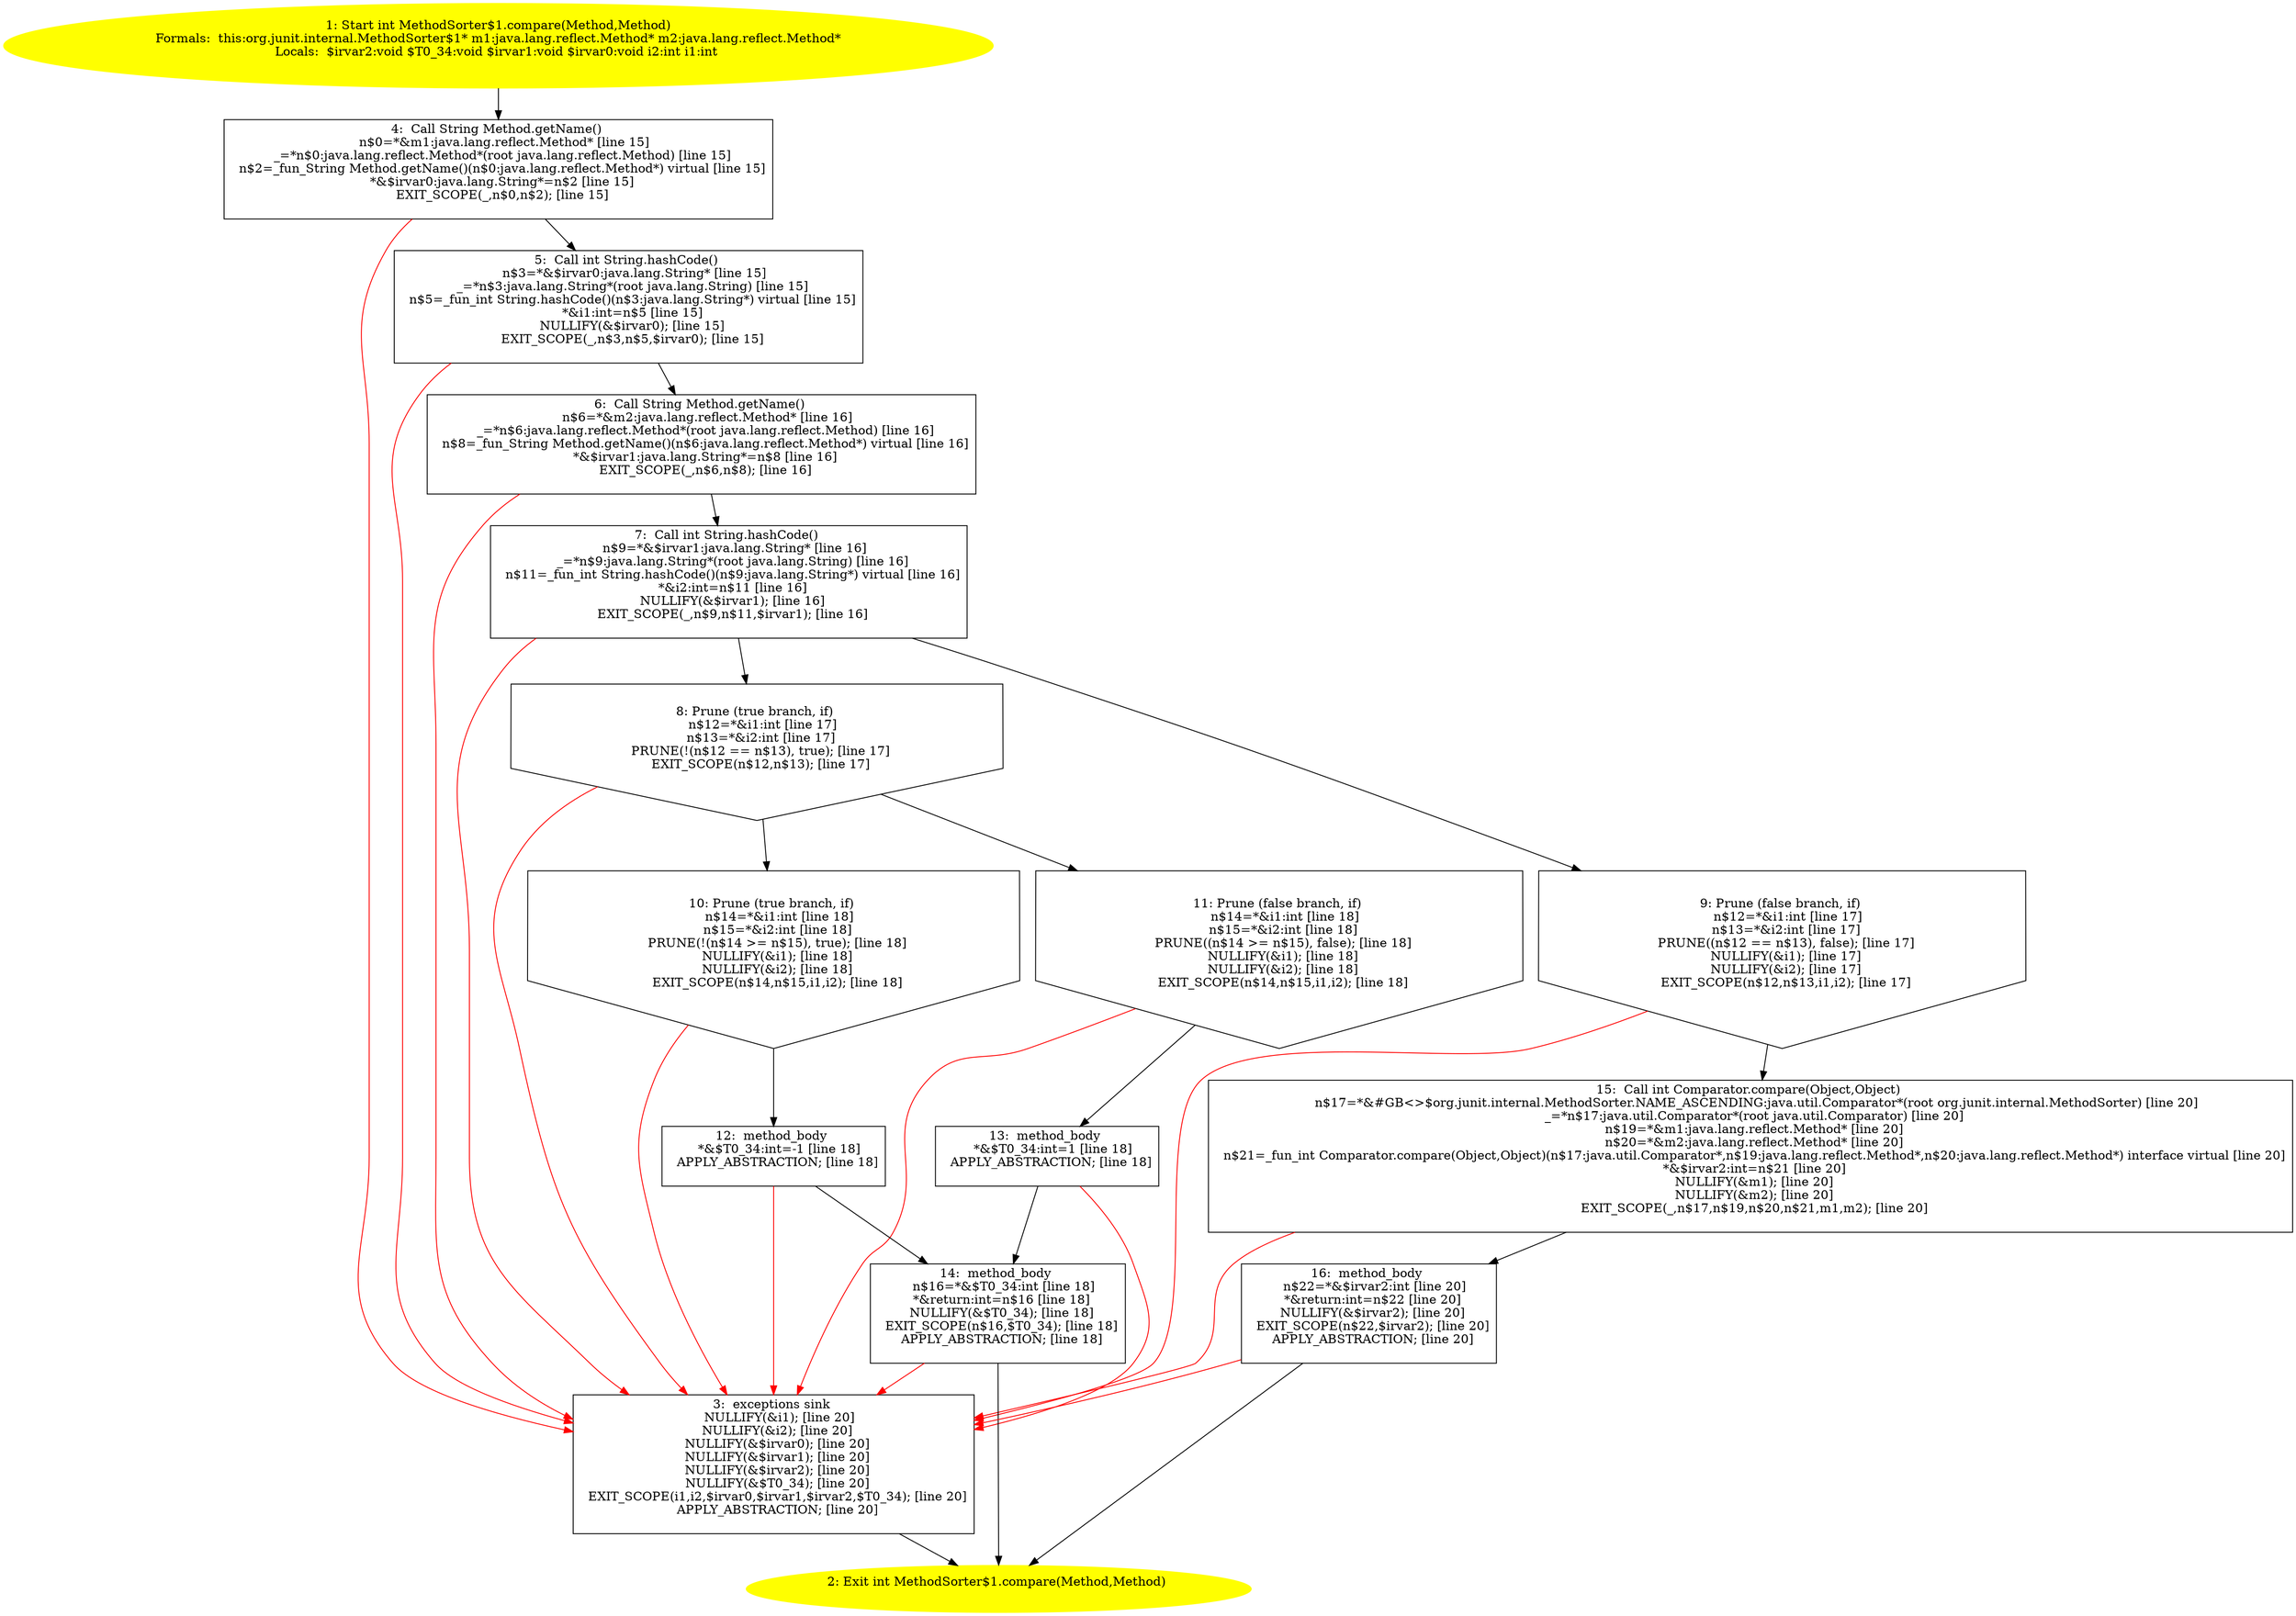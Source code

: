 /* @generated */
digraph cfg {
"org.junit.internal.MethodSorter$1.compare(java.lang.reflect.Method,java.lang.reflect.Method):int.ce228960aadcd57d454e6f4d0961e3be_1" [label="1: Start int MethodSorter$1.compare(Method,Method)\nFormals:  this:org.junit.internal.MethodSorter$1* m1:java.lang.reflect.Method* m2:java.lang.reflect.Method*\nLocals:  $irvar2:void $T0_34:void $irvar1:void $irvar0:void i2:int i1:int \n  " color=yellow style=filled]
	

	 "org.junit.internal.MethodSorter$1.compare(java.lang.reflect.Method,java.lang.reflect.Method):int.ce228960aadcd57d454e6f4d0961e3be_1" -> "org.junit.internal.MethodSorter$1.compare(java.lang.reflect.Method,java.lang.reflect.Method):int.ce228960aadcd57d454e6f4d0961e3be_4" ;
"org.junit.internal.MethodSorter$1.compare(java.lang.reflect.Method,java.lang.reflect.Method):int.ce228960aadcd57d454e6f4d0961e3be_2" [label="2: Exit int MethodSorter$1.compare(Method,Method) \n  " color=yellow style=filled]
	

"org.junit.internal.MethodSorter$1.compare(java.lang.reflect.Method,java.lang.reflect.Method):int.ce228960aadcd57d454e6f4d0961e3be_3" [label="3:  exceptions sink \n   NULLIFY(&i1); [line 20]\n  NULLIFY(&i2); [line 20]\n  NULLIFY(&$irvar0); [line 20]\n  NULLIFY(&$irvar1); [line 20]\n  NULLIFY(&$irvar2); [line 20]\n  NULLIFY(&$T0_34); [line 20]\n  EXIT_SCOPE(i1,i2,$irvar0,$irvar1,$irvar2,$T0_34); [line 20]\n  APPLY_ABSTRACTION; [line 20]\n " shape="box"]
	

	 "org.junit.internal.MethodSorter$1.compare(java.lang.reflect.Method,java.lang.reflect.Method):int.ce228960aadcd57d454e6f4d0961e3be_3" -> "org.junit.internal.MethodSorter$1.compare(java.lang.reflect.Method,java.lang.reflect.Method):int.ce228960aadcd57d454e6f4d0961e3be_2" ;
"org.junit.internal.MethodSorter$1.compare(java.lang.reflect.Method,java.lang.reflect.Method):int.ce228960aadcd57d454e6f4d0961e3be_4" [label="4:  Call String Method.getName() \n   n$0=*&m1:java.lang.reflect.Method* [line 15]\n  _=*n$0:java.lang.reflect.Method*(root java.lang.reflect.Method) [line 15]\n  n$2=_fun_String Method.getName()(n$0:java.lang.reflect.Method*) virtual [line 15]\n  *&$irvar0:java.lang.String*=n$2 [line 15]\n  EXIT_SCOPE(_,n$0,n$2); [line 15]\n " shape="box"]
	

	 "org.junit.internal.MethodSorter$1.compare(java.lang.reflect.Method,java.lang.reflect.Method):int.ce228960aadcd57d454e6f4d0961e3be_4" -> "org.junit.internal.MethodSorter$1.compare(java.lang.reflect.Method,java.lang.reflect.Method):int.ce228960aadcd57d454e6f4d0961e3be_5" ;
	 "org.junit.internal.MethodSorter$1.compare(java.lang.reflect.Method,java.lang.reflect.Method):int.ce228960aadcd57d454e6f4d0961e3be_4" -> "org.junit.internal.MethodSorter$1.compare(java.lang.reflect.Method,java.lang.reflect.Method):int.ce228960aadcd57d454e6f4d0961e3be_3" [color="red" ];
"org.junit.internal.MethodSorter$1.compare(java.lang.reflect.Method,java.lang.reflect.Method):int.ce228960aadcd57d454e6f4d0961e3be_5" [label="5:  Call int String.hashCode() \n   n$3=*&$irvar0:java.lang.String* [line 15]\n  _=*n$3:java.lang.String*(root java.lang.String) [line 15]\n  n$5=_fun_int String.hashCode()(n$3:java.lang.String*) virtual [line 15]\n  *&i1:int=n$5 [line 15]\n  NULLIFY(&$irvar0); [line 15]\n  EXIT_SCOPE(_,n$3,n$5,$irvar0); [line 15]\n " shape="box"]
	

	 "org.junit.internal.MethodSorter$1.compare(java.lang.reflect.Method,java.lang.reflect.Method):int.ce228960aadcd57d454e6f4d0961e3be_5" -> "org.junit.internal.MethodSorter$1.compare(java.lang.reflect.Method,java.lang.reflect.Method):int.ce228960aadcd57d454e6f4d0961e3be_6" ;
	 "org.junit.internal.MethodSorter$1.compare(java.lang.reflect.Method,java.lang.reflect.Method):int.ce228960aadcd57d454e6f4d0961e3be_5" -> "org.junit.internal.MethodSorter$1.compare(java.lang.reflect.Method,java.lang.reflect.Method):int.ce228960aadcd57d454e6f4d0961e3be_3" [color="red" ];
"org.junit.internal.MethodSorter$1.compare(java.lang.reflect.Method,java.lang.reflect.Method):int.ce228960aadcd57d454e6f4d0961e3be_6" [label="6:  Call String Method.getName() \n   n$6=*&m2:java.lang.reflect.Method* [line 16]\n  _=*n$6:java.lang.reflect.Method*(root java.lang.reflect.Method) [line 16]\n  n$8=_fun_String Method.getName()(n$6:java.lang.reflect.Method*) virtual [line 16]\n  *&$irvar1:java.lang.String*=n$8 [line 16]\n  EXIT_SCOPE(_,n$6,n$8); [line 16]\n " shape="box"]
	

	 "org.junit.internal.MethodSorter$1.compare(java.lang.reflect.Method,java.lang.reflect.Method):int.ce228960aadcd57d454e6f4d0961e3be_6" -> "org.junit.internal.MethodSorter$1.compare(java.lang.reflect.Method,java.lang.reflect.Method):int.ce228960aadcd57d454e6f4d0961e3be_7" ;
	 "org.junit.internal.MethodSorter$1.compare(java.lang.reflect.Method,java.lang.reflect.Method):int.ce228960aadcd57d454e6f4d0961e3be_6" -> "org.junit.internal.MethodSorter$1.compare(java.lang.reflect.Method,java.lang.reflect.Method):int.ce228960aadcd57d454e6f4d0961e3be_3" [color="red" ];
"org.junit.internal.MethodSorter$1.compare(java.lang.reflect.Method,java.lang.reflect.Method):int.ce228960aadcd57d454e6f4d0961e3be_7" [label="7:  Call int String.hashCode() \n   n$9=*&$irvar1:java.lang.String* [line 16]\n  _=*n$9:java.lang.String*(root java.lang.String) [line 16]\n  n$11=_fun_int String.hashCode()(n$9:java.lang.String*) virtual [line 16]\n  *&i2:int=n$11 [line 16]\n  NULLIFY(&$irvar1); [line 16]\n  EXIT_SCOPE(_,n$9,n$11,$irvar1); [line 16]\n " shape="box"]
	

	 "org.junit.internal.MethodSorter$1.compare(java.lang.reflect.Method,java.lang.reflect.Method):int.ce228960aadcd57d454e6f4d0961e3be_7" -> "org.junit.internal.MethodSorter$1.compare(java.lang.reflect.Method,java.lang.reflect.Method):int.ce228960aadcd57d454e6f4d0961e3be_8" ;
	 "org.junit.internal.MethodSorter$1.compare(java.lang.reflect.Method,java.lang.reflect.Method):int.ce228960aadcd57d454e6f4d0961e3be_7" -> "org.junit.internal.MethodSorter$1.compare(java.lang.reflect.Method,java.lang.reflect.Method):int.ce228960aadcd57d454e6f4d0961e3be_9" ;
	 "org.junit.internal.MethodSorter$1.compare(java.lang.reflect.Method,java.lang.reflect.Method):int.ce228960aadcd57d454e6f4d0961e3be_7" -> "org.junit.internal.MethodSorter$1.compare(java.lang.reflect.Method,java.lang.reflect.Method):int.ce228960aadcd57d454e6f4d0961e3be_3" [color="red" ];
"org.junit.internal.MethodSorter$1.compare(java.lang.reflect.Method,java.lang.reflect.Method):int.ce228960aadcd57d454e6f4d0961e3be_8" [label="8: Prune (true branch, if) \n   n$12=*&i1:int [line 17]\n  n$13=*&i2:int [line 17]\n  PRUNE(!(n$12 == n$13), true); [line 17]\n  EXIT_SCOPE(n$12,n$13); [line 17]\n " shape="invhouse"]
	

	 "org.junit.internal.MethodSorter$1.compare(java.lang.reflect.Method,java.lang.reflect.Method):int.ce228960aadcd57d454e6f4d0961e3be_8" -> "org.junit.internal.MethodSorter$1.compare(java.lang.reflect.Method,java.lang.reflect.Method):int.ce228960aadcd57d454e6f4d0961e3be_10" ;
	 "org.junit.internal.MethodSorter$1.compare(java.lang.reflect.Method,java.lang.reflect.Method):int.ce228960aadcd57d454e6f4d0961e3be_8" -> "org.junit.internal.MethodSorter$1.compare(java.lang.reflect.Method,java.lang.reflect.Method):int.ce228960aadcd57d454e6f4d0961e3be_11" ;
	 "org.junit.internal.MethodSorter$1.compare(java.lang.reflect.Method,java.lang.reflect.Method):int.ce228960aadcd57d454e6f4d0961e3be_8" -> "org.junit.internal.MethodSorter$1.compare(java.lang.reflect.Method,java.lang.reflect.Method):int.ce228960aadcd57d454e6f4d0961e3be_3" [color="red" ];
"org.junit.internal.MethodSorter$1.compare(java.lang.reflect.Method,java.lang.reflect.Method):int.ce228960aadcd57d454e6f4d0961e3be_9" [label="9: Prune (false branch, if) \n   n$12=*&i1:int [line 17]\n  n$13=*&i2:int [line 17]\n  PRUNE((n$12 == n$13), false); [line 17]\n  NULLIFY(&i1); [line 17]\n  NULLIFY(&i2); [line 17]\n  EXIT_SCOPE(n$12,n$13,i1,i2); [line 17]\n " shape="invhouse"]
	

	 "org.junit.internal.MethodSorter$1.compare(java.lang.reflect.Method,java.lang.reflect.Method):int.ce228960aadcd57d454e6f4d0961e3be_9" -> "org.junit.internal.MethodSorter$1.compare(java.lang.reflect.Method,java.lang.reflect.Method):int.ce228960aadcd57d454e6f4d0961e3be_15" ;
	 "org.junit.internal.MethodSorter$1.compare(java.lang.reflect.Method,java.lang.reflect.Method):int.ce228960aadcd57d454e6f4d0961e3be_9" -> "org.junit.internal.MethodSorter$1.compare(java.lang.reflect.Method,java.lang.reflect.Method):int.ce228960aadcd57d454e6f4d0961e3be_3" [color="red" ];
"org.junit.internal.MethodSorter$1.compare(java.lang.reflect.Method,java.lang.reflect.Method):int.ce228960aadcd57d454e6f4d0961e3be_10" [label="10: Prune (true branch, if) \n   n$14=*&i1:int [line 18]\n  n$15=*&i2:int [line 18]\n  PRUNE(!(n$14 >= n$15), true); [line 18]\n  NULLIFY(&i1); [line 18]\n  NULLIFY(&i2); [line 18]\n  EXIT_SCOPE(n$14,n$15,i1,i2); [line 18]\n " shape="invhouse"]
	

	 "org.junit.internal.MethodSorter$1.compare(java.lang.reflect.Method,java.lang.reflect.Method):int.ce228960aadcd57d454e6f4d0961e3be_10" -> "org.junit.internal.MethodSorter$1.compare(java.lang.reflect.Method,java.lang.reflect.Method):int.ce228960aadcd57d454e6f4d0961e3be_12" ;
	 "org.junit.internal.MethodSorter$1.compare(java.lang.reflect.Method,java.lang.reflect.Method):int.ce228960aadcd57d454e6f4d0961e3be_10" -> "org.junit.internal.MethodSorter$1.compare(java.lang.reflect.Method,java.lang.reflect.Method):int.ce228960aadcd57d454e6f4d0961e3be_3" [color="red" ];
"org.junit.internal.MethodSorter$1.compare(java.lang.reflect.Method,java.lang.reflect.Method):int.ce228960aadcd57d454e6f4d0961e3be_11" [label="11: Prune (false branch, if) \n   n$14=*&i1:int [line 18]\n  n$15=*&i2:int [line 18]\n  PRUNE((n$14 >= n$15), false); [line 18]\n  NULLIFY(&i1); [line 18]\n  NULLIFY(&i2); [line 18]\n  EXIT_SCOPE(n$14,n$15,i1,i2); [line 18]\n " shape="invhouse"]
	

	 "org.junit.internal.MethodSorter$1.compare(java.lang.reflect.Method,java.lang.reflect.Method):int.ce228960aadcd57d454e6f4d0961e3be_11" -> "org.junit.internal.MethodSorter$1.compare(java.lang.reflect.Method,java.lang.reflect.Method):int.ce228960aadcd57d454e6f4d0961e3be_13" ;
	 "org.junit.internal.MethodSorter$1.compare(java.lang.reflect.Method,java.lang.reflect.Method):int.ce228960aadcd57d454e6f4d0961e3be_11" -> "org.junit.internal.MethodSorter$1.compare(java.lang.reflect.Method,java.lang.reflect.Method):int.ce228960aadcd57d454e6f4d0961e3be_3" [color="red" ];
"org.junit.internal.MethodSorter$1.compare(java.lang.reflect.Method,java.lang.reflect.Method):int.ce228960aadcd57d454e6f4d0961e3be_12" [label="12:  method_body \n   *&$T0_34:int=-1 [line 18]\n  APPLY_ABSTRACTION; [line 18]\n " shape="box"]
	

	 "org.junit.internal.MethodSorter$1.compare(java.lang.reflect.Method,java.lang.reflect.Method):int.ce228960aadcd57d454e6f4d0961e3be_12" -> "org.junit.internal.MethodSorter$1.compare(java.lang.reflect.Method,java.lang.reflect.Method):int.ce228960aadcd57d454e6f4d0961e3be_14" ;
	 "org.junit.internal.MethodSorter$1.compare(java.lang.reflect.Method,java.lang.reflect.Method):int.ce228960aadcd57d454e6f4d0961e3be_12" -> "org.junit.internal.MethodSorter$1.compare(java.lang.reflect.Method,java.lang.reflect.Method):int.ce228960aadcd57d454e6f4d0961e3be_3" [color="red" ];
"org.junit.internal.MethodSorter$1.compare(java.lang.reflect.Method,java.lang.reflect.Method):int.ce228960aadcd57d454e6f4d0961e3be_13" [label="13:  method_body \n   *&$T0_34:int=1 [line 18]\n  APPLY_ABSTRACTION; [line 18]\n " shape="box"]
	

	 "org.junit.internal.MethodSorter$1.compare(java.lang.reflect.Method,java.lang.reflect.Method):int.ce228960aadcd57d454e6f4d0961e3be_13" -> "org.junit.internal.MethodSorter$1.compare(java.lang.reflect.Method,java.lang.reflect.Method):int.ce228960aadcd57d454e6f4d0961e3be_14" ;
	 "org.junit.internal.MethodSorter$1.compare(java.lang.reflect.Method,java.lang.reflect.Method):int.ce228960aadcd57d454e6f4d0961e3be_13" -> "org.junit.internal.MethodSorter$1.compare(java.lang.reflect.Method,java.lang.reflect.Method):int.ce228960aadcd57d454e6f4d0961e3be_3" [color="red" ];
"org.junit.internal.MethodSorter$1.compare(java.lang.reflect.Method,java.lang.reflect.Method):int.ce228960aadcd57d454e6f4d0961e3be_14" [label="14:  method_body \n   n$16=*&$T0_34:int [line 18]\n  *&return:int=n$16 [line 18]\n  NULLIFY(&$T0_34); [line 18]\n  EXIT_SCOPE(n$16,$T0_34); [line 18]\n  APPLY_ABSTRACTION; [line 18]\n " shape="box"]
	

	 "org.junit.internal.MethodSorter$1.compare(java.lang.reflect.Method,java.lang.reflect.Method):int.ce228960aadcd57d454e6f4d0961e3be_14" -> "org.junit.internal.MethodSorter$1.compare(java.lang.reflect.Method,java.lang.reflect.Method):int.ce228960aadcd57d454e6f4d0961e3be_2" ;
	 "org.junit.internal.MethodSorter$1.compare(java.lang.reflect.Method,java.lang.reflect.Method):int.ce228960aadcd57d454e6f4d0961e3be_14" -> "org.junit.internal.MethodSorter$1.compare(java.lang.reflect.Method,java.lang.reflect.Method):int.ce228960aadcd57d454e6f4d0961e3be_3" [color="red" ];
"org.junit.internal.MethodSorter$1.compare(java.lang.reflect.Method,java.lang.reflect.Method):int.ce228960aadcd57d454e6f4d0961e3be_15" [label="15:  Call int Comparator.compare(Object,Object) \n   n$17=*&#GB<>$org.junit.internal.MethodSorter.NAME_ASCENDING:java.util.Comparator*(root org.junit.internal.MethodSorter) [line 20]\n  _=*n$17:java.util.Comparator*(root java.util.Comparator) [line 20]\n  n$19=*&m1:java.lang.reflect.Method* [line 20]\n  n$20=*&m2:java.lang.reflect.Method* [line 20]\n  n$21=_fun_int Comparator.compare(Object,Object)(n$17:java.util.Comparator*,n$19:java.lang.reflect.Method*,n$20:java.lang.reflect.Method*) interface virtual [line 20]\n  *&$irvar2:int=n$21 [line 20]\n  NULLIFY(&m1); [line 20]\n  NULLIFY(&m2); [line 20]\n  EXIT_SCOPE(_,n$17,n$19,n$20,n$21,m1,m2); [line 20]\n " shape="box"]
	

	 "org.junit.internal.MethodSorter$1.compare(java.lang.reflect.Method,java.lang.reflect.Method):int.ce228960aadcd57d454e6f4d0961e3be_15" -> "org.junit.internal.MethodSorter$1.compare(java.lang.reflect.Method,java.lang.reflect.Method):int.ce228960aadcd57d454e6f4d0961e3be_16" ;
	 "org.junit.internal.MethodSorter$1.compare(java.lang.reflect.Method,java.lang.reflect.Method):int.ce228960aadcd57d454e6f4d0961e3be_15" -> "org.junit.internal.MethodSorter$1.compare(java.lang.reflect.Method,java.lang.reflect.Method):int.ce228960aadcd57d454e6f4d0961e3be_3" [color="red" ];
"org.junit.internal.MethodSorter$1.compare(java.lang.reflect.Method,java.lang.reflect.Method):int.ce228960aadcd57d454e6f4d0961e3be_16" [label="16:  method_body \n   n$22=*&$irvar2:int [line 20]\n  *&return:int=n$22 [line 20]\n  NULLIFY(&$irvar2); [line 20]\n  EXIT_SCOPE(n$22,$irvar2); [line 20]\n  APPLY_ABSTRACTION; [line 20]\n " shape="box"]
	

	 "org.junit.internal.MethodSorter$1.compare(java.lang.reflect.Method,java.lang.reflect.Method):int.ce228960aadcd57d454e6f4d0961e3be_16" -> "org.junit.internal.MethodSorter$1.compare(java.lang.reflect.Method,java.lang.reflect.Method):int.ce228960aadcd57d454e6f4d0961e3be_2" ;
	 "org.junit.internal.MethodSorter$1.compare(java.lang.reflect.Method,java.lang.reflect.Method):int.ce228960aadcd57d454e6f4d0961e3be_16" -> "org.junit.internal.MethodSorter$1.compare(java.lang.reflect.Method,java.lang.reflect.Method):int.ce228960aadcd57d454e6f4d0961e3be_3" [color="red" ];
}
